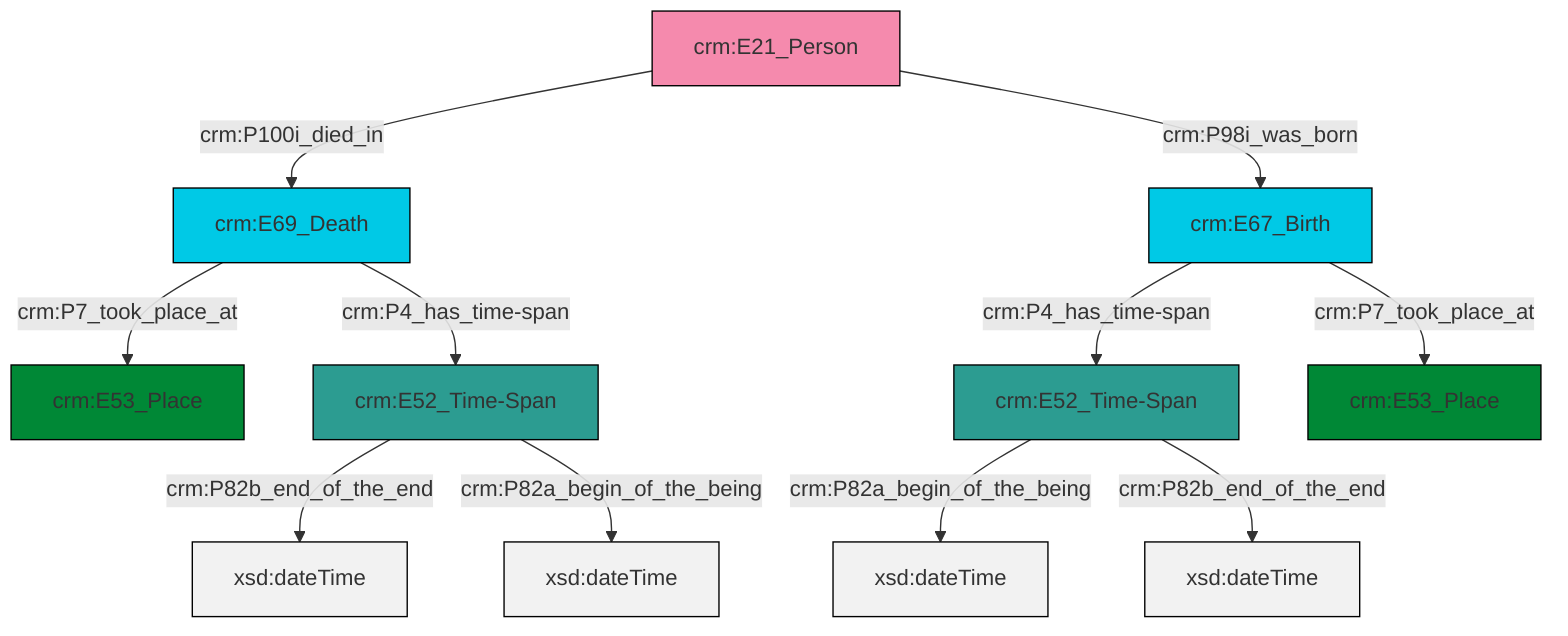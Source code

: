 graph TD
classDef Literal fill:#f2f2f2,stroke:#000000;
classDef CRM_Entity fill:#FFFFFF,stroke:#000000;
classDef Temporal_Entity fill:#00C9E6, stroke:#000000;
classDef Type fill:#E18312, stroke:#000000;
classDef Time-Span fill:#2C9C91, stroke:#000000;
classDef Appellation fill:#FFEB7F, stroke:#000000;
classDef Place fill:#008836, stroke:#000000;
classDef Persistent_Item fill:#B266B2, stroke:#000000;
classDef Conceptual_Object fill:#FFD700, stroke:#000000;
classDef Physical_Thing fill:#D2B48C, stroke:#000000;
classDef Actor fill:#f58aad, stroke:#000000;
classDef PC_Classes fill:#4ce600, stroke:#000000;
classDef Multi fill:#cccccc,stroke:#000000;

0["crm:E69_Death"]:::Temporal_Entity -->|crm:P7_took_place_at| 1["crm:E53_Place"]:::Place
2["crm:E21_Person"]:::Actor -->|crm:P100i_died_in| 0["crm:E69_Death"]:::Temporal_Entity
5["crm:E52_Time-Span"]:::Time-Span -->|crm:P82a_begin_of_the_being| 6[xsd:dateTime]:::Literal
3["crm:E52_Time-Span"]:::Time-Span -->|crm:P82b_end_of_the_end| 7[xsd:dateTime]:::Literal
2["crm:E21_Person"]:::Actor -->|crm:P98i_was_born| 8["crm:E67_Birth"]:::Temporal_Entity
0["crm:E69_Death"]:::Temporal_Entity -->|crm:P4_has_time-span| 3["crm:E52_Time-Span"]:::Time-Span
5["crm:E52_Time-Span"]:::Time-Span -->|crm:P82b_end_of_the_end| 11[xsd:dateTime]:::Literal
8["crm:E67_Birth"]:::Temporal_Entity -->|crm:P7_took_place_at| 12["crm:E53_Place"]:::Place
8["crm:E67_Birth"]:::Temporal_Entity -->|crm:P4_has_time-span| 5["crm:E52_Time-Span"]:::Time-Span
3["crm:E52_Time-Span"]:::Time-Span -->|crm:P82a_begin_of_the_being| 16[xsd:dateTime]:::Literal